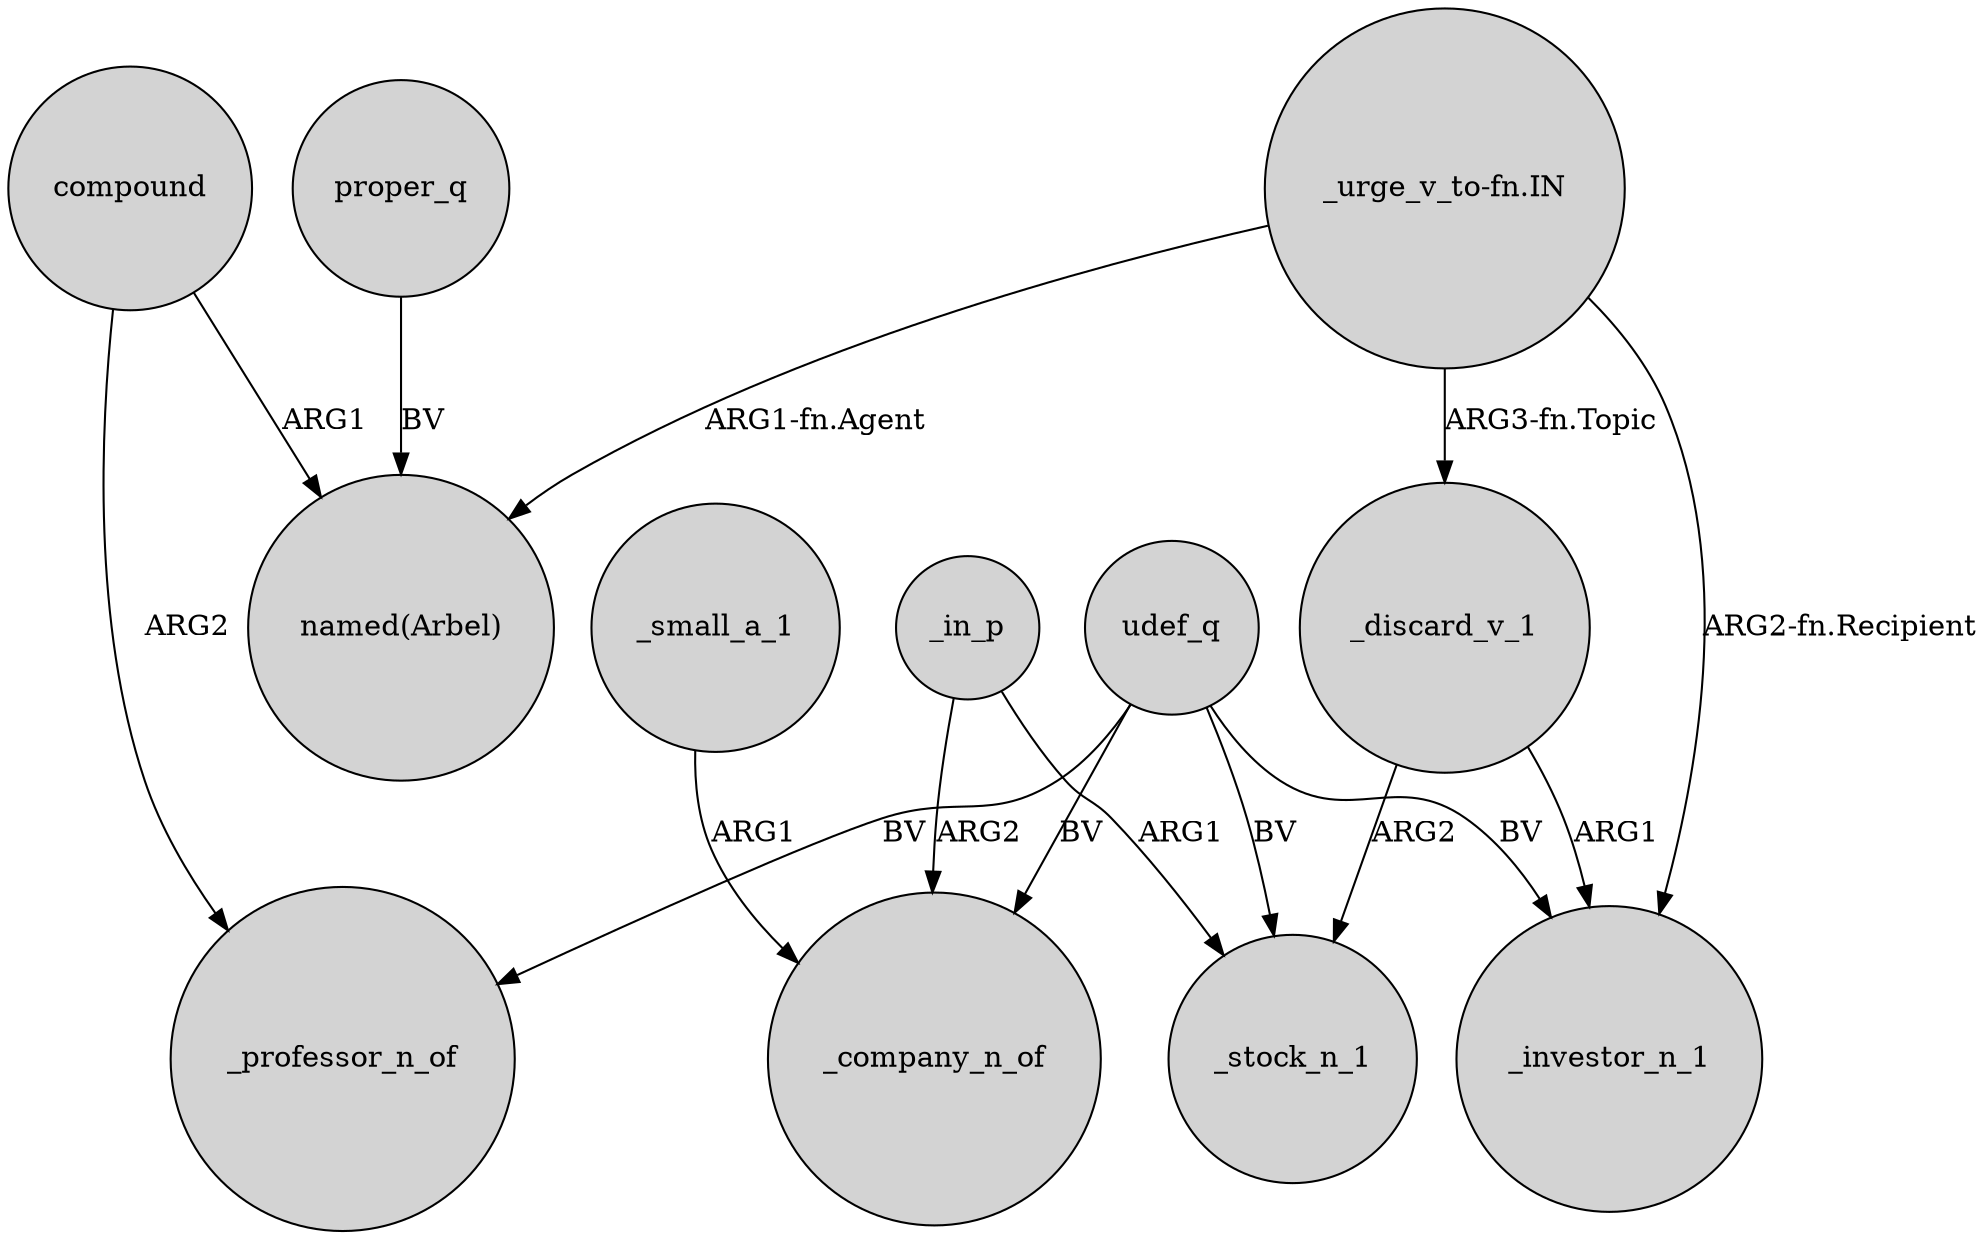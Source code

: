 digraph {
	node [shape=circle style=filled]
	compound -> _professor_n_of [label=ARG2]
	udef_q -> _stock_n_1 [label=BV]
	_small_a_1 -> _company_n_of [label=ARG1]
	_in_p -> _stock_n_1 [label=ARG1]
	_discard_v_1 -> _investor_n_1 [label=ARG1]
	udef_q -> _professor_n_of [label=BV]
	_discard_v_1 -> _stock_n_1 [label=ARG2]
	udef_q -> _investor_n_1 [label=BV]
	"_urge_v_to-fn.IN" -> "named(Arbel)" [label="ARG1-fn.Agent"]
	udef_q -> _company_n_of [label=BV]
	proper_q -> "named(Arbel)" [label=BV]
	"_urge_v_to-fn.IN" -> _investor_n_1 [label="ARG2-fn.Recipient"]
	compound -> "named(Arbel)" [label=ARG1]
	"_urge_v_to-fn.IN" -> _discard_v_1 [label="ARG3-fn.Topic"]
	_in_p -> _company_n_of [label=ARG2]
}

